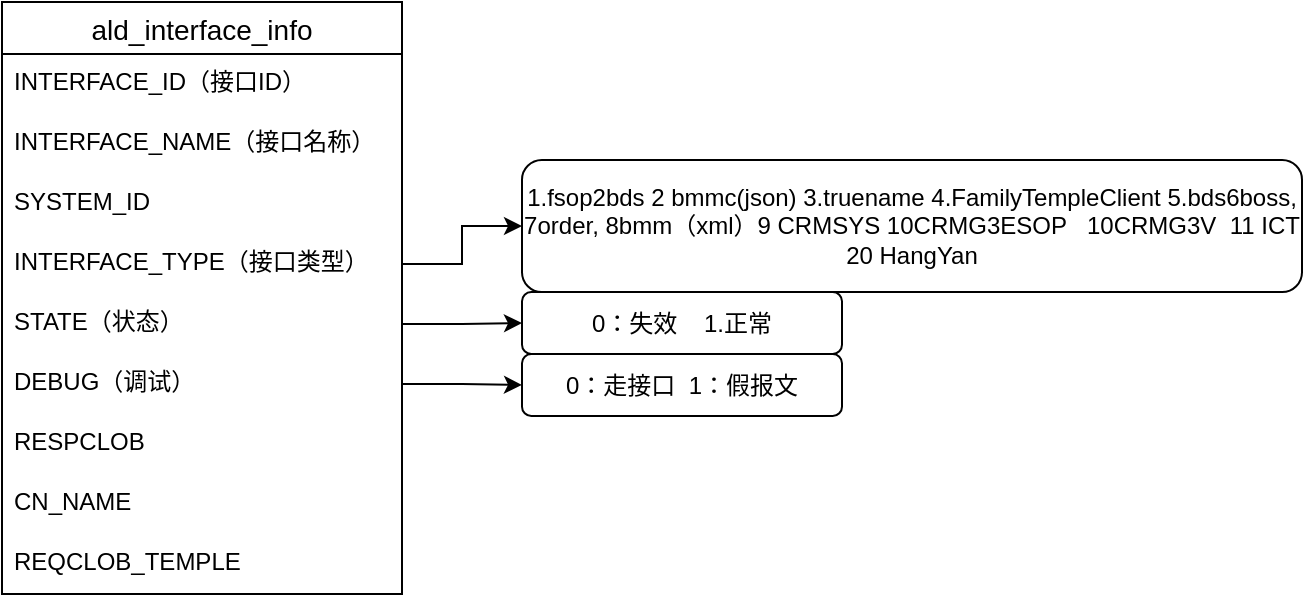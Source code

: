 <mxfile version="16.6.5" type="github">
  <diagram id="VT9u9edFvtR7_qxlZmXA" name="第 1 页">
    <mxGraphModel dx="719" dy="291" grid="1" gridSize="10" guides="1" tooltips="1" connect="1" arrows="1" fold="1" page="1" pageScale="1" pageWidth="827" pageHeight="1169" math="0" shadow="0">
      <root>
        <mxCell id="0" />
        <mxCell id="1" parent="0" />
        <mxCell id="A01Ce_cHvZfdbfx237B9-5" value="ald_interface_info" style="swimlane;fontStyle=0;childLayout=stackLayout;horizontal=1;startSize=26;horizontalStack=0;resizeParent=1;resizeParentMax=0;resizeLast=0;collapsible=1;marginBottom=0;align=center;fontSize=14;" vertex="1" parent="1">
          <mxGeometry x="190" y="50" width="200" height="296" as="geometry">
            <mxRectangle x="190" y="50" width="140" height="26" as="alternateBounds" />
          </mxGeometry>
        </mxCell>
        <mxCell id="A01Ce_cHvZfdbfx237B9-6" value="INTERFACE_ID（接口ID）" style="text;strokeColor=none;fillColor=none;spacingLeft=4;spacingRight=4;overflow=hidden;rotatable=0;points=[[0,0.5],[1,0.5]];portConstraint=eastwest;fontSize=12;" vertex="1" parent="A01Ce_cHvZfdbfx237B9-5">
          <mxGeometry y="26" width="200" height="30" as="geometry" />
        </mxCell>
        <mxCell id="A01Ce_cHvZfdbfx237B9-7" value="INTERFACE_NAME（接口名称）" style="text;strokeColor=none;fillColor=none;spacingLeft=4;spacingRight=4;overflow=hidden;rotatable=0;points=[[0,0.5],[1,0.5]];portConstraint=eastwest;fontSize=12;" vertex="1" parent="A01Ce_cHvZfdbfx237B9-5">
          <mxGeometry y="56" width="200" height="30" as="geometry" />
        </mxCell>
        <mxCell id="A01Ce_cHvZfdbfx237B9-8" value="SYSTEM_ID" style="text;strokeColor=none;fillColor=none;spacingLeft=4;spacingRight=4;overflow=hidden;rotatable=0;points=[[0,0.5],[1,0.5]];portConstraint=eastwest;fontSize=12;" vertex="1" parent="A01Ce_cHvZfdbfx237B9-5">
          <mxGeometry y="86" width="200" height="30" as="geometry" />
        </mxCell>
        <mxCell id="A01Ce_cHvZfdbfx237B9-13" value="INTERFACE_TYPE（接口类型）" style="text;strokeColor=none;fillColor=none;spacingLeft=4;spacingRight=4;overflow=hidden;rotatable=0;points=[[0,0.5],[1,0.5]];portConstraint=eastwest;fontSize=12;" vertex="1" parent="A01Ce_cHvZfdbfx237B9-5">
          <mxGeometry y="116" width="200" height="30" as="geometry" />
        </mxCell>
        <mxCell id="A01Ce_cHvZfdbfx237B9-15" value="STATE（状态）" style="text;strokeColor=none;fillColor=none;spacingLeft=4;spacingRight=4;overflow=hidden;rotatable=0;points=[[0,0.5],[1,0.5]];portConstraint=eastwest;fontSize=12;" vertex="1" parent="A01Ce_cHvZfdbfx237B9-5">
          <mxGeometry y="146" width="200" height="30" as="geometry" />
        </mxCell>
        <mxCell id="A01Ce_cHvZfdbfx237B9-14" value="DEBUG（调试）" style="text;strokeColor=none;fillColor=none;spacingLeft=4;spacingRight=4;overflow=hidden;rotatable=0;points=[[0,0.5],[1,0.5]];portConstraint=eastwest;fontSize=12;" vertex="1" parent="A01Ce_cHvZfdbfx237B9-5">
          <mxGeometry y="176" width="200" height="30" as="geometry" />
        </mxCell>
        <mxCell id="A01Ce_cHvZfdbfx237B9-16" value="RESPCLOB" style="text;strokeColor=none;fillColor=none;spacingLeft=4;spacingRight=4;overflow=hidden;rotatable=0;points=[[0,0.5],[1,0.5]];portConstraint=eastwest;fontSize=12;" vertex="1" parent="A01Ce_cHvZfdbfx237B9-5">
          <mxGeometry y="206" width="200" height="30" as="geometry" />
        </mxCell>
        <mxCell id="A01Ce_cHvZfdbfx237B9-17" value="CN_NAME" style="text;strokeColor=none;fillColor=none;spacingLeft=4;spacingRight=4;overflow=hidden;rotatable=0;points=[[0,0.5],[1,0.5]];portConstraint=eastwest;fontSize=12;" vertex="1" parent="A01Ce_cHvZfdbfx237B9-5">
          <mxGeometry y="236" width="200" height="30" as="geometry" />
        </mxCell>
        <mxCell id="A01Ce_cHvZfdbfx237B9-18" value="REQCLOB_TEMPLE" style="text;strokeColor=none;fillColor=none;spacingLeft=4;spacingRight=4;overflow=hidden;rotatable=0;points=[[0,0.5],[1,0.5]];portConstraint=eastwest;fontSize=12;" vertex="1" parent="A01Ce_cHvZfdbfx237B9-5">
          <mxGeometry y="266" width="200" height="30" as="geometry" />
        </mxCell>
        <mxCell id="A01Ce_cHvZfdbfx237B9-20" value="&lt;div&gt;&lt;span style=&quot;font-size: 12px&quot;&gt;1.fsop2bds 2 bmmc(json) 3.truename 4.FamilyTempleClient 5.bds6boss, 7order, 8bmm（xml）9 CRMSYS 10&lt;/span&gt;&lt;span&gt;CRMG3ESOP&amp;nbsp; &amp;nbsp;10&lt;/span&gt;&lt;span&gt;CRMG3V&amp;nbsp; 11 ICT 20 HangYan&lt;/span&gt;&lt;/div&gt;" style="rounded=1;whiteSpace=wrap;html=1;" vertex="1" parent="1">
          <mxGeometry x="450" y="129" width="390" height="66" as="geometry" />
        </mxCell>
        <mxCell id="A01Ce_cHvZfdbfx237B9-21" style="edgeStyle=orthogonalEdgeStyle;rounded=0;orthogonalLoop=1;jettySize=auto;html=1;entryX=0;entryY=0.5;entryDx=0;entryDy=0;" edge="1" parent="1" source="A01Ce_cHvZfdbfx237B9-13" target="A01Ce_cHvZfdbfx237B9-20">
          <mxGeometry relative="1" as="geometry" />
        </mxCell>
        <mxCell id="A01Ce_cHvZfdbfx237B9-22" value="&lt;span style=&quot;font-size: 12px&quot;&gt;0：失效&amp;nbsp; &amp;nbsp; 1.正常&lt;/span&gt;" style="rounded=1;whiteSpace=wrap;html=1;" vertex="1" parent="1">
          <mxGeometry x="450" y="195" width="160" height="31" as="geometry" />
        </mxCell>
        <mxCell id="A01Ce_cHvZfdbfx237B9-23" value="&lt;span style=&quot;font-size: 12px&quot;&gt;0：走接口&amp;nbsp; 1：假报文&lt;/span&gt;" style="rounded=1;whiteSpace=wrap;html=1;" vertex="1" parent="1">
          <mxGeometry x="450" y="226" width="160" height="31" as="geometry" />
        </mxCell>
        <mxCell id="A01Ce_cHvZfdbfx237B9-24" style="edgeStyle=orthogonalEdgeStyle;rounded=0;orthogonalLoop=1;jettySize=auto;html=1;entryX=0;entryY=0.5;entryDx=0;entryDy=0;" edge="1" parent="1" source="A01Ce_cHvZfdbfx237B9-15" target="A01Ce_cHvZfdbfx237B9-22">
          <mxGeometry relative="1" as="geometry" />
        </mxCell>
        <mxCell id="A01Ce_cHvZfdbfx237B9-26" style="edgeStyle=orthogonalEdgeStyle;rounded=0;orthogonalLoop=1;jettySize=auto;html=1;entryX=0;entryY=0.5;entryDx=0;entryDy=0;" edge="1" parent="1" source="A01Ce_cHvZfdbfx237B9-14" target="A01Ce_cHvZfdbfx237B9-23">
          <mxGeometry relative="1" as="geometry" />
        </mxCell>
      </root>
    </mxGraphModel>
  </diagram>
</mxfile>
